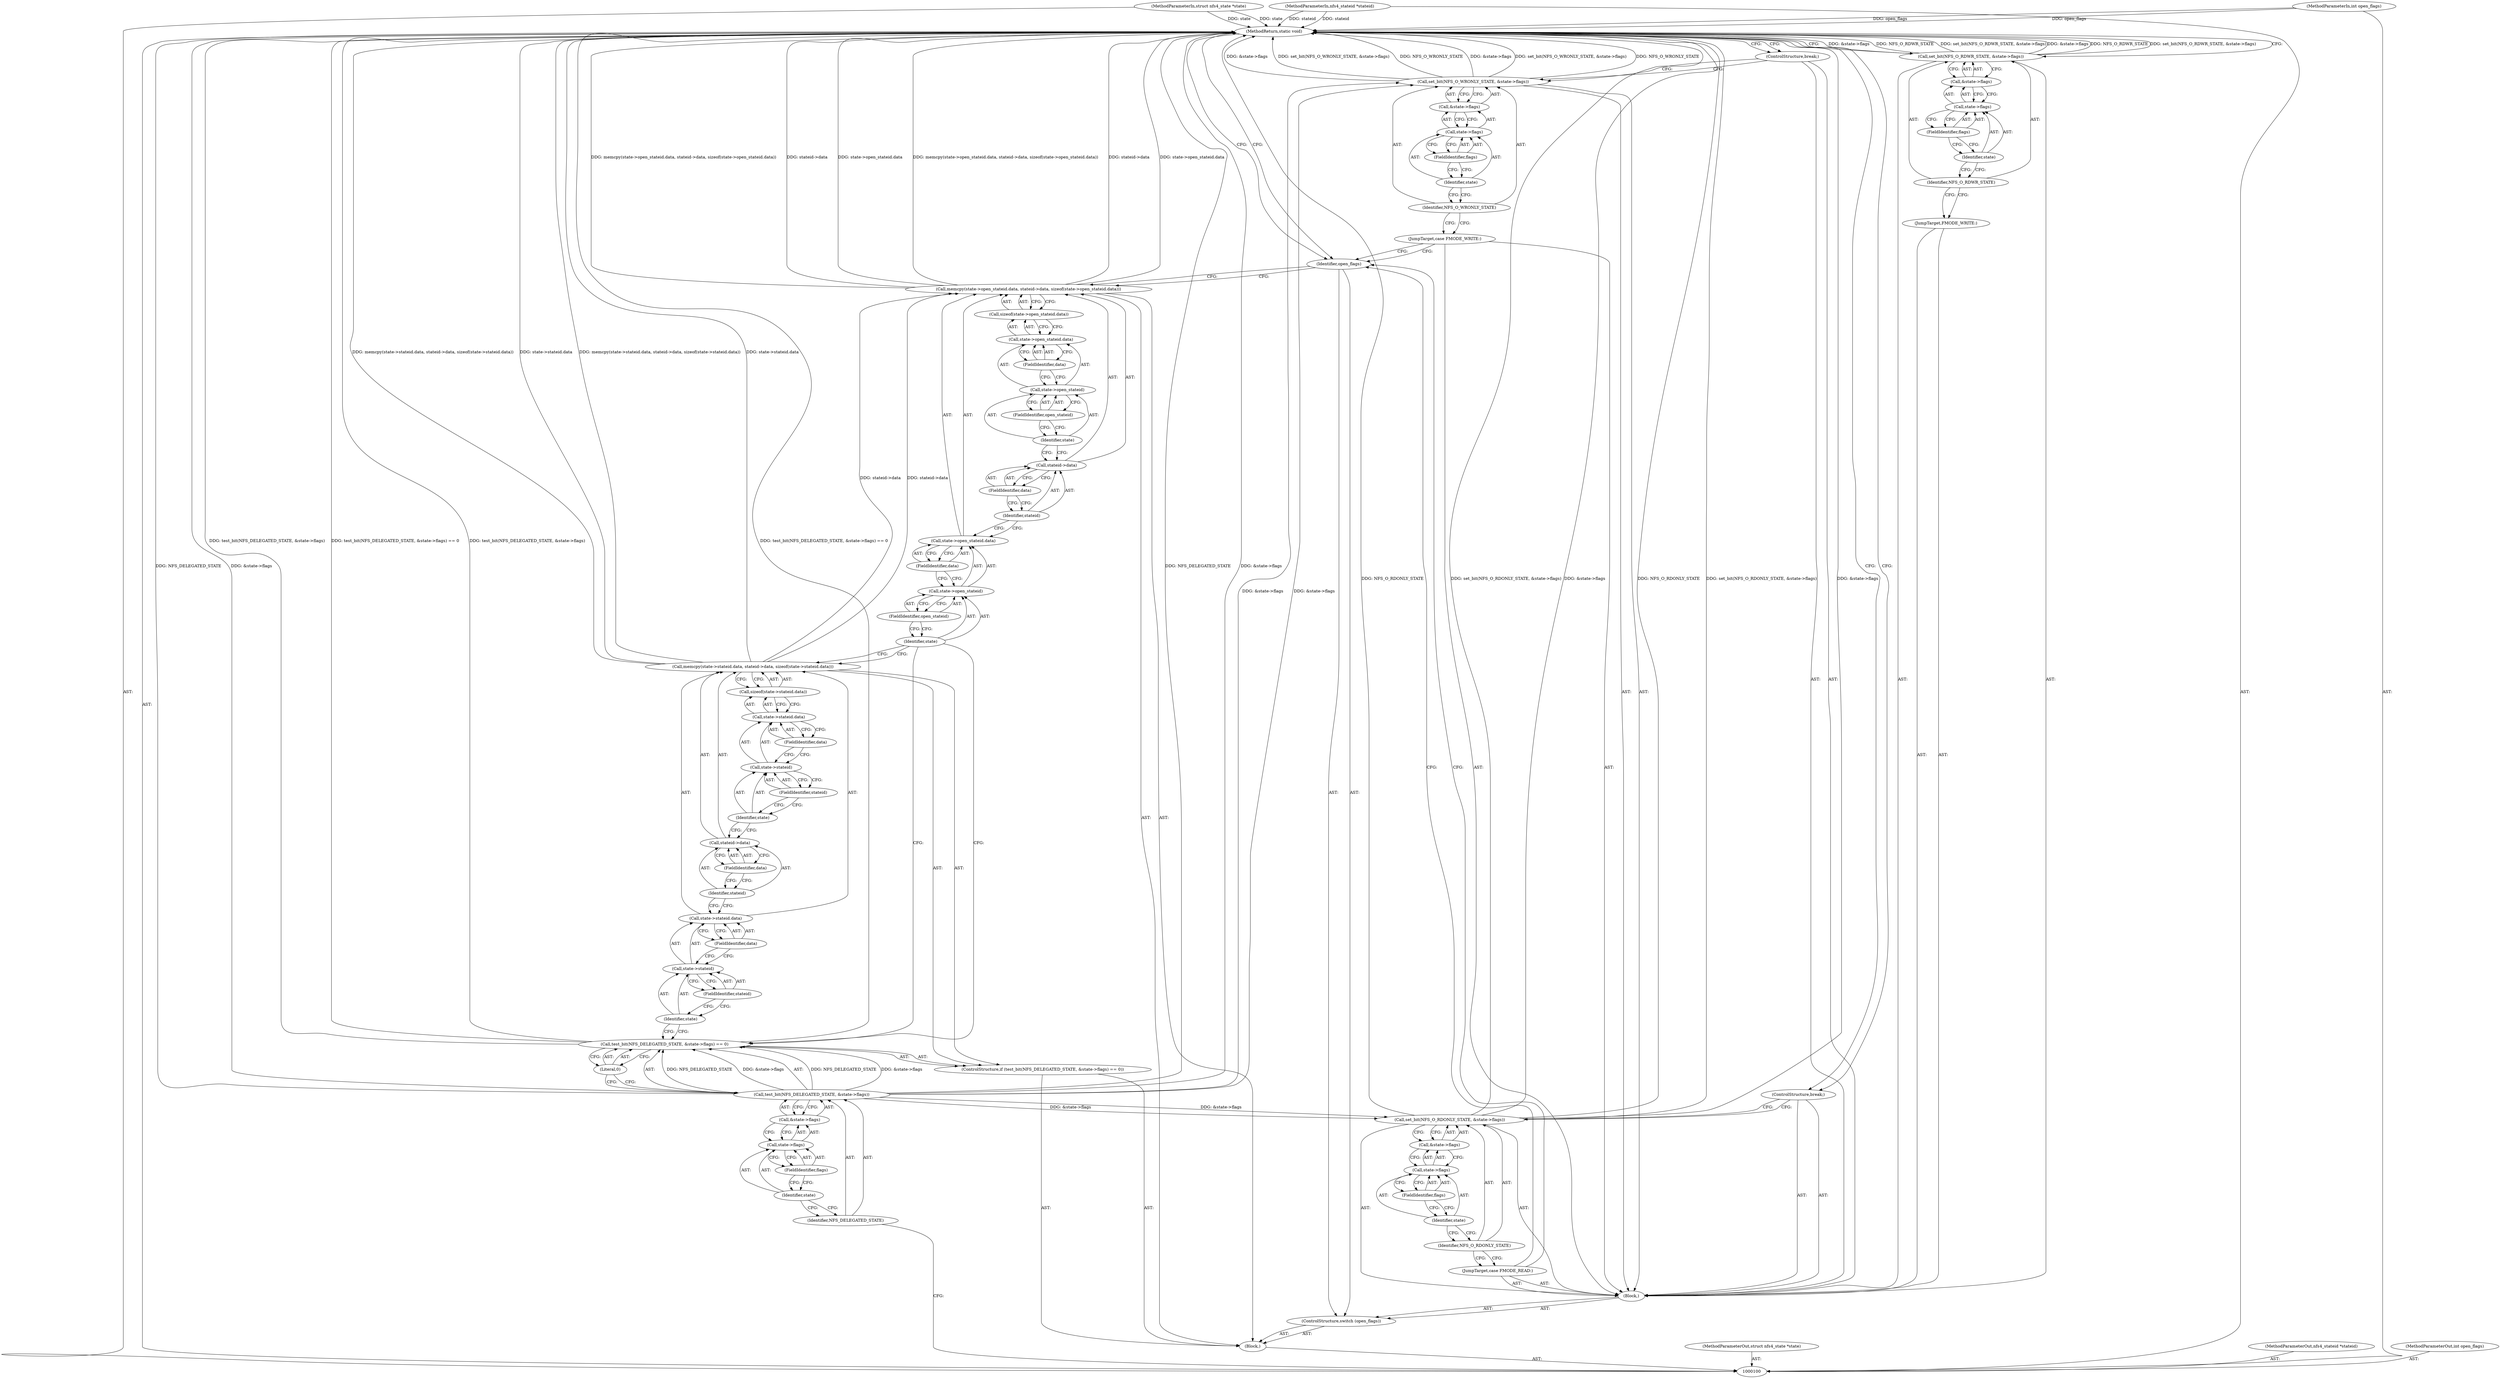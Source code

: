 digraph "1_linux_dc0b027dfadfcb8a5504f7d8052754bf8d501ab9_23" {
"1000170" [label="(MethodReturn,static void)"];
"1000101" [label="(MethodParameterIn,struct nfs4_state *state)"];
"1000217" [label="(MethodParameterOut,struct nfs4_state *state)"];
"1000102" [label="(MethodParameterIn,nfs4_stateid *stateid)"];
"1000218" [label="(MethodParameterOut,nfs4_stateid *stateid)"];
"1000103" [label="(MethodParameterIn,int open_flags)"];
"1000219" [label="(MethodParameterOut,int open_flags)"];
"1000155" [label="(JumpTarget,case FMODE_WRITE:)"];
"1000157" [label="(Identifier,NFS_O_WRONLY_STATE)"];
"1000156" [label="(Call,set_bit(NFS_O_WRONLY_STATE, &state->flags))"];
"1000158" [label="(Call,&state->flags)"];
"1000159" [label="(Call,state->flags)"];
"1000160" [label="(Identifier,state)"];
"1000161" [label="(FieldIdentifier,flags)"];
"1000162" [label="(ControlStructure,break;)"];
"1000163" [label="(JumpTarget,FMODE_WRITE:)"];
"1000165" [label="(Identifier,NFS_O_RDWR_STATE)"];
"1000166" [label="(Call,&state->flags)"];
"1000164" [label="(Call,set_bit(NFS_O_RDWR_STATE, &state->flags))"];
"1000167" [label="(Call,state->flags)"];
"1000168" [label="(Identifier,state)"];
"1000169" [label="(FieldIdentifier,flags)"];
"1000104" [label="(Block,)"];
"1000108" [label="(Identifier,NFS_DELEGATED_STATE)"];
"1000105" [label="(ControlStructure,if (test_bit(NFS_DELEGATED_STATE, &state->flags) == 0))"];
"1000109" [label="(Call,&state->flags)"];
"1000110" [label="(Call,state->flags)"];
"1000111" [label="(Identifier,state)"];
"1000112" [label="(FieldIdentifier,flags)"];
"1000113" [label="(Literal,0)"];
"1000106" [label="(Call,test_bit(NFS_DELEGATED_STATE, &state->flags) == 0)"];
"1000107" [label="(Call,test_bit(NFS_DELEGATED_STATE, &state->flags))"];
"1000115" [label="(Call,state->stateid.data)"];
"1000116" [label="(Call,state->stateid)"];
"1000117" [label="(Identifier,state)"];
"1000118" [label="(FieldIdentifier,stateid)"];
"1000119" [label="(FieldIdentifier,data)"];
"1000114" [label="(Call,memcpy(state->stateid.data, stateid->data, sizeof(state->stateid.data)))"];
"1000120" [label="(Call,stateid->data)"];
"1000121" [label="(Identifier,stateid)"];
"1000122" [label="(FieldIdentifier,data)"];
"1000123" [label="(Call,sizeof(state->stateid.data))"];
"1000124" [label="(Call,state->stateid.data)"];
"1000125" [label="(Call,state->stateid)"];
"1000126" [label="(Identifier,state)"];
"1000127" [label="(FieldIdentifier,stateid)"];
"1000128" [label="(FieldIdentifier,data)"];
"1000133" [label="(FieldIdentifier,open_stateid)"];
"1000129" [label="(Call,memcpy(state->open_stateid.data, stateid->data, sizeof(state->open_stateid.data)))"];
"1000134" [label="(FieldIdentifier,data)"];
"1000135" [label="(Call,stateid->data)"];
"1000136" [label="(Identifier,stateid)"];
"1000137" [label="(FieldIdentifier,data)"];
"1000138" [label="(Call,sizeof(state->open_stateid.data))"];
"1000139" [label="(Call,state->open_stateid.data)"];
"1000140" [label="(Call,state->open_stateid)"];
"1000141" [label="(Identifier,state)"];
"1000142" [label="(FieldIdentifier,open_stateid)"];
"1000143" [label="(FieldIdentifier,data)"];
"1000130" [label="(Call,state->open_stateid.data)"];
"1000131" [label="(Call,state->open_stateid)"];
"1000132" [label="(Identifier,state)"];
"1000144" [label="(ControlStructure,switch (open_flags))"];
"1000146" [label="(Block,)"];
"1000145" [label="(Identifier,open_flags)"];
"1000147" [label="(JumpTarget,case FMODE_READ:)"];
"1000149" [label="(Identifier,NFS_O_RDONLY_STATE)"];
"1000150" [label="(Call,&state->flags)"];
"1000151" [label="(Call,state->flags)"];
"1000152" [label="(Identifier,state)"];
"1000148" [label="(Call,set_bit(NFS_O_RDONLY_STATE, &state->flags))"];
"1000153" [label="(FieldIdentifier,flags)"];
"1000154" [label="(ControlStructure,break;)"];
"1000170" -> "1000100"  [label="AST: "];
"1000170" -> "1000145"  [label="CFG: "];
"1000170" -> "1000154"  [label="CFG: "];
"1000170" -> "1000162"  [label="CFG: "];
"1000170" -> "1000164"  [label="CFG: "];
"1000107" -> "1000170"  [label="DDG: NFS_DELEGATED_STATE"];
"1000107" -> "1000170"  [label="DDG: &state->flags"];
"1000106" -> "1000170"  [label="DDG: test_bit(NFS_DELEGATED_STATE, &state->flags)"];
"1000106" -> "1000170"  [label="DDG: test_bit(NFS_DELEGATED_STATE, &state->flags) == 0"];
"1000156" -> "1000170"  [label="DDG: NFS_O_WRONLY_STATE"];
"1000156" -> "1000170"  [label="DDG: &state->flags"];
"1000156" -> "1000170"  [label="DDG: set_bit(NFS_O_WRONLY_STATE, &state->flags)"];
"1000114" -> "1000170"  [label="DDG: memcpy(state->stateid.data, stateid->data, sizeof(state->stateid.data))"];
"1000114" -> "1000170"  [label="DDG: state->stateid.data"];
"1000164" -> "1000170"  [label="DDG: &state->flags"];
"1000164" -> "1000170"  [label="DDG: NFS_O_RDWR_STATE"];
"1000164" -> "1000170"  [label="DDG: set_bit(NFS_O_RDWR_STATE, &state->flags)"];
"1000102" -> "1000170"  [label="DDG: stateid"];
"1000148" -> "1000170"  [label="DDG: &state->flags"];
"1000148" -> "1000170"  [label="DDG: NFS_O_RDONLY_STATE"];
"1000148" -> "1000170"  [label="DDG: set_bit(NFS_O_RDONLY_STATE, &state->flags)"];
"1000129" -> "1000170"  [label="DDG: state->open_stateid.data"];
"1000129" -> "1000170"  [label="DDG: memcpy(state->open_stateid.data, stateid->data, sizeof(state->open_stateid.data))"];
"1000129" -> "1000170"  [label="DDG: stateid->data"];
"1000103" -> "1000170"  [label="DDG: open_flags"];
"1000101" -> "1000170"  [label="DDG: state"];
"1000101" -> "1000100"  [label="AST: "];
"1000101" -> "1000170"  [label="DDG: state"];
"1000217" -> "1000100"  [label="AST: "];
"1000102" -> "1000100"  [label="AST: "];
"1000102" -> "1000170"  [label="DDG: stateid"];
"1000218" -> "1000100"  [label="AST: "];
"1000103" -> "1000100"  [label="AST: "];
"1000103" -> "1000170"  [label="DDG: open_flags"];
"1000219" -> "1000100"  [label="AST: "];
"1000155" -> "1000146"  [label="AST: "];
"1000155" -> "1000145"  [label="CFG: "];
"1000157" -> "1000155"  [label="CFG: "];
"1000157" -> "1000156"  [label="AST: "];
"1000157" -> "1000155"  [label="CFG: "];
"1000160" -> "1000157"  [label="CFG: "];
"1000156" -> "1000146"  [label="AST: "];
"1000156" -> "1000158"  [label="CFG: "];
"1000157" -> "1000156"  [label="AST: "];
"1000158" -> "1000156"  [label="AST: "];
"1000162" -> "1000156"  [label="CFG: "];
"1000156" -> "1000170"  [label="DDG: NFS_O_WRONLY_STATE"];
"1000156" -> "1000170"  [label="DDG: &state->flags"];
"1000156" -> "1000170"  [label="DDG: set_bit(NFS_O_WRONLY_STATE, &state->flags)"];
"1000107" -> "1000156"  [label="DDG: &state->flags"];
"1000158" -> "1000156"  [label="AST: "];
"1000158" -> "1000159"  [label="CFG: "];
"1000159" -> "1000158"  [label="AST: "];
"1000156" -> "1000158"  [label="CFG: "];
"1000159" -> "1000158"  [label="AST: "];
"1000159" -> "1000161"  [label="CFG: "];
"1000160" -> "1000159"  [label="AST: "];
"1000161" -> "1000159"  [label="AST: "];
"1000158" -> "1000159"  [label="CFG: "];
"1000160" -> "1000159"  [label="AST: "];
"1000160" -> "1000157"  [label="CFG: "];
"1000161" -> "1000160"  [label="CFG: "];
"1000161" -> "1000159"  [label="AST: "];
"1000161" -> "1000160"  [label="CFG: "];
"1000159" -> "1000161"  [label="CFG: "];
"1000162" -> "1000146"  [label="AST: "];
"1000162" -> "1000156"  [label="CFG: "];
"1000170" -> "1000162"  [label="CFG: "];
"1000163" -> "1000146"  [label="AST: "];
"1000165" -> "1000163"  [label="CFG: "];
"1000165" -> "1000164"  [label="AST: "];
"1000165" -> "1000163"  [label="CFG: "];
"1000168" -> "1000165"  [label="CFG: "];
"1000166" -> "1000164"  [label="AST: "];
"1000166" -> "1000167"  [label="CFG: "];
"1000167" -> "1000166"  [label="AST: "];
"1000164" -> "1000166"  [label="CFG: "];
"1000164" -> "1000146"  [label="AST: "];
"1000164" -> "1000166"  [label="CFG: "];
"1000165" -> "1000164"  [label="AST: "];
"1000166" -> "1000164"  [label="AST: "];
"1000170" -> "1000164"  [label="CFG: "];
"1000164" -> "1000170"  [label="DDG: &state->flags"];
"1000164" -> "1000170"  [label="DDG: NFS_O_RDWR_STATE"];
"1000164" -> "1000170"  [label="DDG: set_bit(NFS_O_RDWR_STATE, &state->flags)"];
"1000167" -> "1000166"  [label="AST: "];
"1000167" -> "1000169"  [label="CFG: "];
"1000168" -> "1000167"  [label="AST: "];
"1000169" -> "1000167"  [label="AST: "];
"1000166" -> "1000167"  [label="CFG: "];
"1000168" -> "1000167"  [label="AST: "];
"1000168" -> "1000165"  [label="CFG: "];
"1000169" -> "1000168"  [label="CFG: "];
"1000169" -> "1000167"  [label="AST: "];
"1000169" -> "1000168"  [label="CFG: "];
"1000167" -> "1000169"  [label="CFG: "];
"1000104" -> "1000100"  [label="AST: "];
"1000105" -> "1000104"  [label="AST: "];
"1000129" -> "1000104"  [label="AST: "];
"1000144" -> "1000104"  [label="AST: "];
"1000108" -> "1000107"  [label="AST: "];
"1000108" -> "1000100"  [label="CFG: "];
"1000111" -> "1000108"  [label="CFG: "];
"1000105" -> "1000104"  [label="AST: "];
"1000106" -> "1000105"  [label="AST: "];
"1000114" -> "1000105"  [label="AST: "];
"1000109" -> "1000107"  [label="AST: "];
"1000109" -> "1000110"  [label="CFG: "];
"1000110" -> "1000109"  [label="AST: "];
"1000107" -> "1000109"  [label="CFG: "];
"1000110" -> "1000109"  [label="AST: "];
"1000110" -> "1000112"  [label="CFG: "];
"1000111" -> "1000110"  [label="AST: "];
"1000112" -> "1000110"  [label="AST: "];
"1000109" -> "1000110"  [label="CFG: "];
"1000111" -> "1000110"  [label="AST: "];
"1000111" -> "1000108"  [label="CFG: "];
"1000112" -> "1000111"  [label="CFG: "];
"1000112" -> "1000110"  [label="AST: "];
"1000112" -> "1000111"  [label="CFG: "];
"1000110" -> "1000112"  [label="CFG: "];
"1000113" -> "1000106"  [label="AST: "];
"1000113" -> "1000107"  [label="CFG: "];
"1000106" -> "1000113"  [label="CFG: "];
"1000106" -> "1000105"  [label="AST: "];
"1000106" -> "1000113"  [label="CFG: "];
"1000107" -> "1000106"  [label="AST: "];
"1000113" -> "1000106"  [label="AST: "];
"1000117" -> "1000106"  [label="CFG: "];
"1000132" -> "1000106"  [label="CFG: "];
"1000106" -> "1000170"  [label="DDG: test_bit(NFS_DELEGATED_STATE, &state->flags)"];
"1000106" -> "1000170"  [label="DDG: test_bit(NFS_DELEGATED_STATE, &state->flags) == 0"];
"1000107" -> "1000106"  [label="DDG: NFS_DELEGATED_STATE"];
"1000107" -> "1000106"  [label="DDG: &state->flags"];
"1000107" -> "1000106"  [label="AST: "];
"1000107" -> "1000109"  [label="CFG: "];
"1000108" -> "1000107"  [label="AST: "];
"1000109" -> "1000107"  [label="AST: "];
"1000113" -> "1000107"  [label="CFG: "];
"1000107" -> "1000170"  [label="DDG: NFS_DELEGATED_STATE"];
"1000107" -> "1000170"  [label="DDG: &state->flags"];
"1000107" -> "1000106"  [label="DDG: NFS_DELEGATED_STATE"];
"1000107" -> "1000106"  [label="DDG: &state->flags"];
"1000107" -> "1000148"  [label="DDG: &state->flags"];
"1000107" -> "1000156"  [label="DDG: &state->flags"];
"1000115" -> "1000114"  [label="AST: "];
"1000115" -> "1000119"  [label="CFG: "];
"1000116" -> "1000115"  [label="AST: "];
"1000119" -> "1000115"  [label="AST: "];
"1000121" -> "1000115"  [label="CFG: "];
"1000116" -> "1000115"  [label="AST: "];
"1000116" -> "1000118"  [label="CFG: "];
"1000117" -> "1000116"  [label="AST: "];
"1000118" -> "1000116"  [label="AST: "];
"1000119" -> "1000116"  [label="CFG: "];
"1000117" -> "1000116"  [label="AST: "];
"1000117" -> "1000106"  [label="CFG: "];
"1000118" -> "1000117"  [label="CFG: "];
"1000118" -> "1000116"  [label="AST: "];
"1000118" -> "1000117"  [label="CFG: "];
"1000116" -> "1000118"  [label="CFG: "];
"1000119" -> "1000115"  [label="AST: "];
"1000119" -> "1000116"  [label="CFG: "];
"1000115" -> "1000119"  [label="CFG: "];
"1000114" -> "1000105"  [label="AST: "];
"1000114" -> "1000123"  [label="CFG: "];
"1000115" -> "1000114"  [label="AST: "];
"1000120" -> "1000114"  [label="AST: "];
"1000123" -> "1000114"  [label="AST: "];
"1000132" -> "1000114"  [label="CFG: "];
"1000114" -> "1000170"  [label="DDG: memcpy(state->stateid.data, stateid->data, sizeof(state->stateid.data))"];
"1000114" -> "1000170"  [label="DDG: state->stateid.data"];
"1000114" -> "1000129"  [label="DDG: stateid->data"];
"1000120" -> "1000114"  [label="AST: "];
"1000120" -> "1000122"  [label="CFG: "];
"1000121" -> "1000120"  [label="AST: "];
"1000122" -> "1000120"  [label="AST: "];
"1000126" -> "1000120"  [label="CFG: "];
"1000121" -> "1000120"  [label="AST: "];
"1000121" -> "1000115"  [label="CFG: "];
"1000122" -> "1000121"  [label="CFG: "];
"1000122" -> "1000120"  [label="AST: "];
"1000122" -> "1000121"  [label="CFG: "];
"1000120" -> "1000122"  [label="CFG: "];
"1000123" -> "1000114"  [label="AST: "];
"1000123" -> "1000124"  [label="CFG: "];
"1000124" -> "1000123"  [label="AST: "];
"1000114" -> "1000123"  [label="CFG: "];
"1000124" -> "1000123"  [label="AST: "];
"1000124" -> "1000128"  [label="CFG: "];
"1000125" -> "1000124"  [label="AST: "];
"1000128" -> "1000124"  [label="AST: "];
"1000123" -> "1000124"  [label="CFG: "];
"1000125" -> "1000124"  [label="AST: "];
"1000125" -> "1000127"  [label="CFG: "];
"1000126" -> "1000125"  [label="AST: "];
"1000127" -> "1000125"  [label="AST: "];
"1000128" -> "1000125"  [label="CFG: "];
"1000126" -> "1000125"  [label="AST: "];
"1000126" -> "1000120"  [label="CFG: "];
"1000127" -> "1000126"  [label="CFG: "];
"1000127" -> "1000125"  [label="AST: "];
"1000127" -> "1000126"  [label="CFG: "];
"1000125" -> "1000127"  [label="CFG: "];
"1000128" -> "1000124"  [label="AST: "];
"1000128" -> "1000125"  [label="CFG: "];
"1000124" -> "1000128"  [label="CFG: "];
"1000133" -> "1000131"  [label="AST: "];
"1000133" -> "1000132"  [label="CFG: "];
"1000131" -> "1000133"  [label="CFG: "];
"1000129" -> "1000104"  [label="AST: "];
"1000129" -> "1000138"  [label="CFG: "];
"1000130" -> "1000129"  [label="AST: "];
"1000135" -> "1000129"  [label="AST: "];
"1000138" -> "1000129"  [label="AST: "];
"1000145" -> "1000129"  [label="CFG: "];
"1000129" -> "1000170"  [label="DDG: state->open_stateid.data"];
"1000129" -> "1000170"  [label="DDG: memcpy(state->open_stateid.data, stateid->data, sizeof(state->open_stateid.data))"];
"1000129" -> "1000170"  [label="DDG: stateid->data"];
"1000114" -> "1000129"  [label="DDG: stateid->data"];
"1000134" -> "1000130"  [label="AST: "];
"1000134" -> "1000131"  [label="CFG: "];
"1000130" -> "1000134"  [label="CFG: "];
"1000135" -> "1000129"  [label="AST: "];
"1000135" -> "1000137"  [label="CFG: "];
"1000136" -> "1000135"  [label="AST: "];
"1000137" -> "1000135"  [label="AST: "];
"1000141" -> "1000135"  [label="CFG: "];
"1000136" -> "1000135"  [label="AST: "];
"1000136" -> "1000130"  [label="CFG: "];
"1000137" -> "1000136"  [label="CFG: "];
"1000137" -> "1000135"  [label="AST: "];
"1000137" -> "1000136"  [label="CFG: "];
"1000135" -> "1000137"  [label="CFG: "];
"1000138" -> "1000129"  [label="AST: "];
"1000138" -> "1000139"  [label="CFG: "];
"1000139" -> "1000138"  [label="AST: "];
"1000129" -> "1000138"  [label="CFG: "];
"1000139" -> "1000138"  [label="AST: "];
"1000139" -> "1000143"  [label="CFG: "];
"1000140" -> "1000139"  [label="AST: "];
"1000143" -> "1000139"  [label="AST: "];
"1000138" -> "1000139"  [label="CFG: "];
"1000140" -> "1000139"  [label="AST: "];
"1000140" -> "1000142"  [label="CFG: "];
"1000141" -> "1000140"  [label="AST: "];
"1000142" -> "1000140"  [label="AST: "];
"1000143" -> "1000140"  [label="CFG: "];
"1000141" -> "1000140"  [label="AST: "];
"1000141" -> "1000135"  [label="CFG: "];
"1000142" -> "1000141"  [label="CFG: "];
"1000142" -> "1000140"  [label="AST: "];
"1000142" -> "1000141"  [label="CFG: "];
"1000140" -> "1000142"  [label="CFG: "];
"1000143" -> "1000139"  [label="AST: "];
"1000143" -> "1000140"  [label="CFG: "];
"1000139" -> "1000143"  [label="CFG: "];
"1000130" -> "1000129"  [label="AST: "];
"1000130" -> "1000134"  [label="CFG: "];
"1000131" -> "1000130"  [label="AST: "];
"1000134" -> "1000130"  [label="AST: "];
"1000136" -> "1000130"  [label="CFG: "];
"1000131" -> "1000130"  [label="AST: "];
"1000131" -> "1000133"  [label="CFG: "];
"1000132" -> "1000131"  [label="AST: "];
"1000133" -> "1000131"  [label="AST: "];
"1000134" -> "1000131"  [label="CFG: "];
"1000132" -> "1000131"  [label="AST: "];
"1000132" -> "1000114"  [label="CFG: "];
"1000132" -> "1000106"  [label="CFG: "];
"1000133" -> "1000132"  [label="CFG: "];
"1000144" -> "1000104"  [label="AST: "];
"1000145" -> "1000144"  [label="AST: "];
"1000146" -> "1000144"  [label="AST: "];
"1000146" -> "1000144"  [label="AST: "];
"1000147" -> "1000146"  [label="AST: "];
"1000148" -> "1000146"  [label="AST: "];
"1000154" -> "1000146"  [label="AST: "];
"1000155" -> "1000146"  [label="AST: "];
"1000156" -> "1000146"  [label="AST: "];
"1000162" -> "1000146"  [label="AST: "];
"1000163" -> "1000146"  [label="AST: "];
"1000164" -> "1000146"  [label="AST: "];
"1000145" -> "1000144"  [label="AST: "];
"1000145" -> "1000129"  [label="CFG: "];
"1000147" -> "1000145"  [label="CFG: "];
"1000155" -> "1000145"  [label="CFG: "];
"1000170" -> "1000145"  [label="CFG: "];
"1000147" -> "1000146"  [label="AST: "];
"1000147" -> "1000145"  [label="CFG: "];
"1000149" -> "1000147"  [label="CFG: "];
"1000149" -> "1000148"  [label="AST: "];
"1000149" -> "1000147"  [label="CFG: "];
"1000152" -> "1000149"  [label="CFG: "];
"1000150" -> "1000148"  [label="AST: "];
"1000150" -> "1000151"  [label="CFG: "];
"1000151" -> "1000150"  [label="AST: "];
"1000148" -> "1000150"  [label="CFG: "];
"1000151" -> "1000150"  [label="AST: "];
"1000151" -> "1000153"  [label="CFG: "];
"1000152" -> "1000151"  [label="AST: "];
"1000153" -> "1000151"  [label="AST: "];
"1000150" -> "1000151"  [label="CFG: "];
"1000152" -> "1000151"  [label="AST: "];
"1000152" -> "1000149"  [label="CFG: "];
"1000153" -> "1000152"  [label="CFG: "];
"1000148" -> "1000146"  [label="AST: "];
"1000148" -> "1000150"  [label="CFG: "];
"1000149" -> "1000148"  [label="AST: "];
"1000150" -> "1000148"  [label="AST: "];
"1000154" -> "1000148"  [label="CFG: "];
"1000148" -> "1000170"  [label="DDG: &state->flags"];
"1000148" -> "1000170"  [label="DDG: NFS_O_RDONLY_STATE"];
"1000148" -> "1000170"  [label="DDG: set_bit(NFS_O_RDONLY_STATE, &state->flags)"];
"1000107" -> "1000148"  [label="DDG: &state->flags"];
"1000153" -> "1000151"  [label="AST: "];
"1000153" -> "1000152"  [label="CFG: "];
"1000151" -> "1000153"  [label="CFG: "];
"1000154" -> "1000146"  [label="AST: "];
"1000154" -> "1000148"  [label="CFG: "];
"1000170" -> "1000154"  [label="CFG: "];
}
